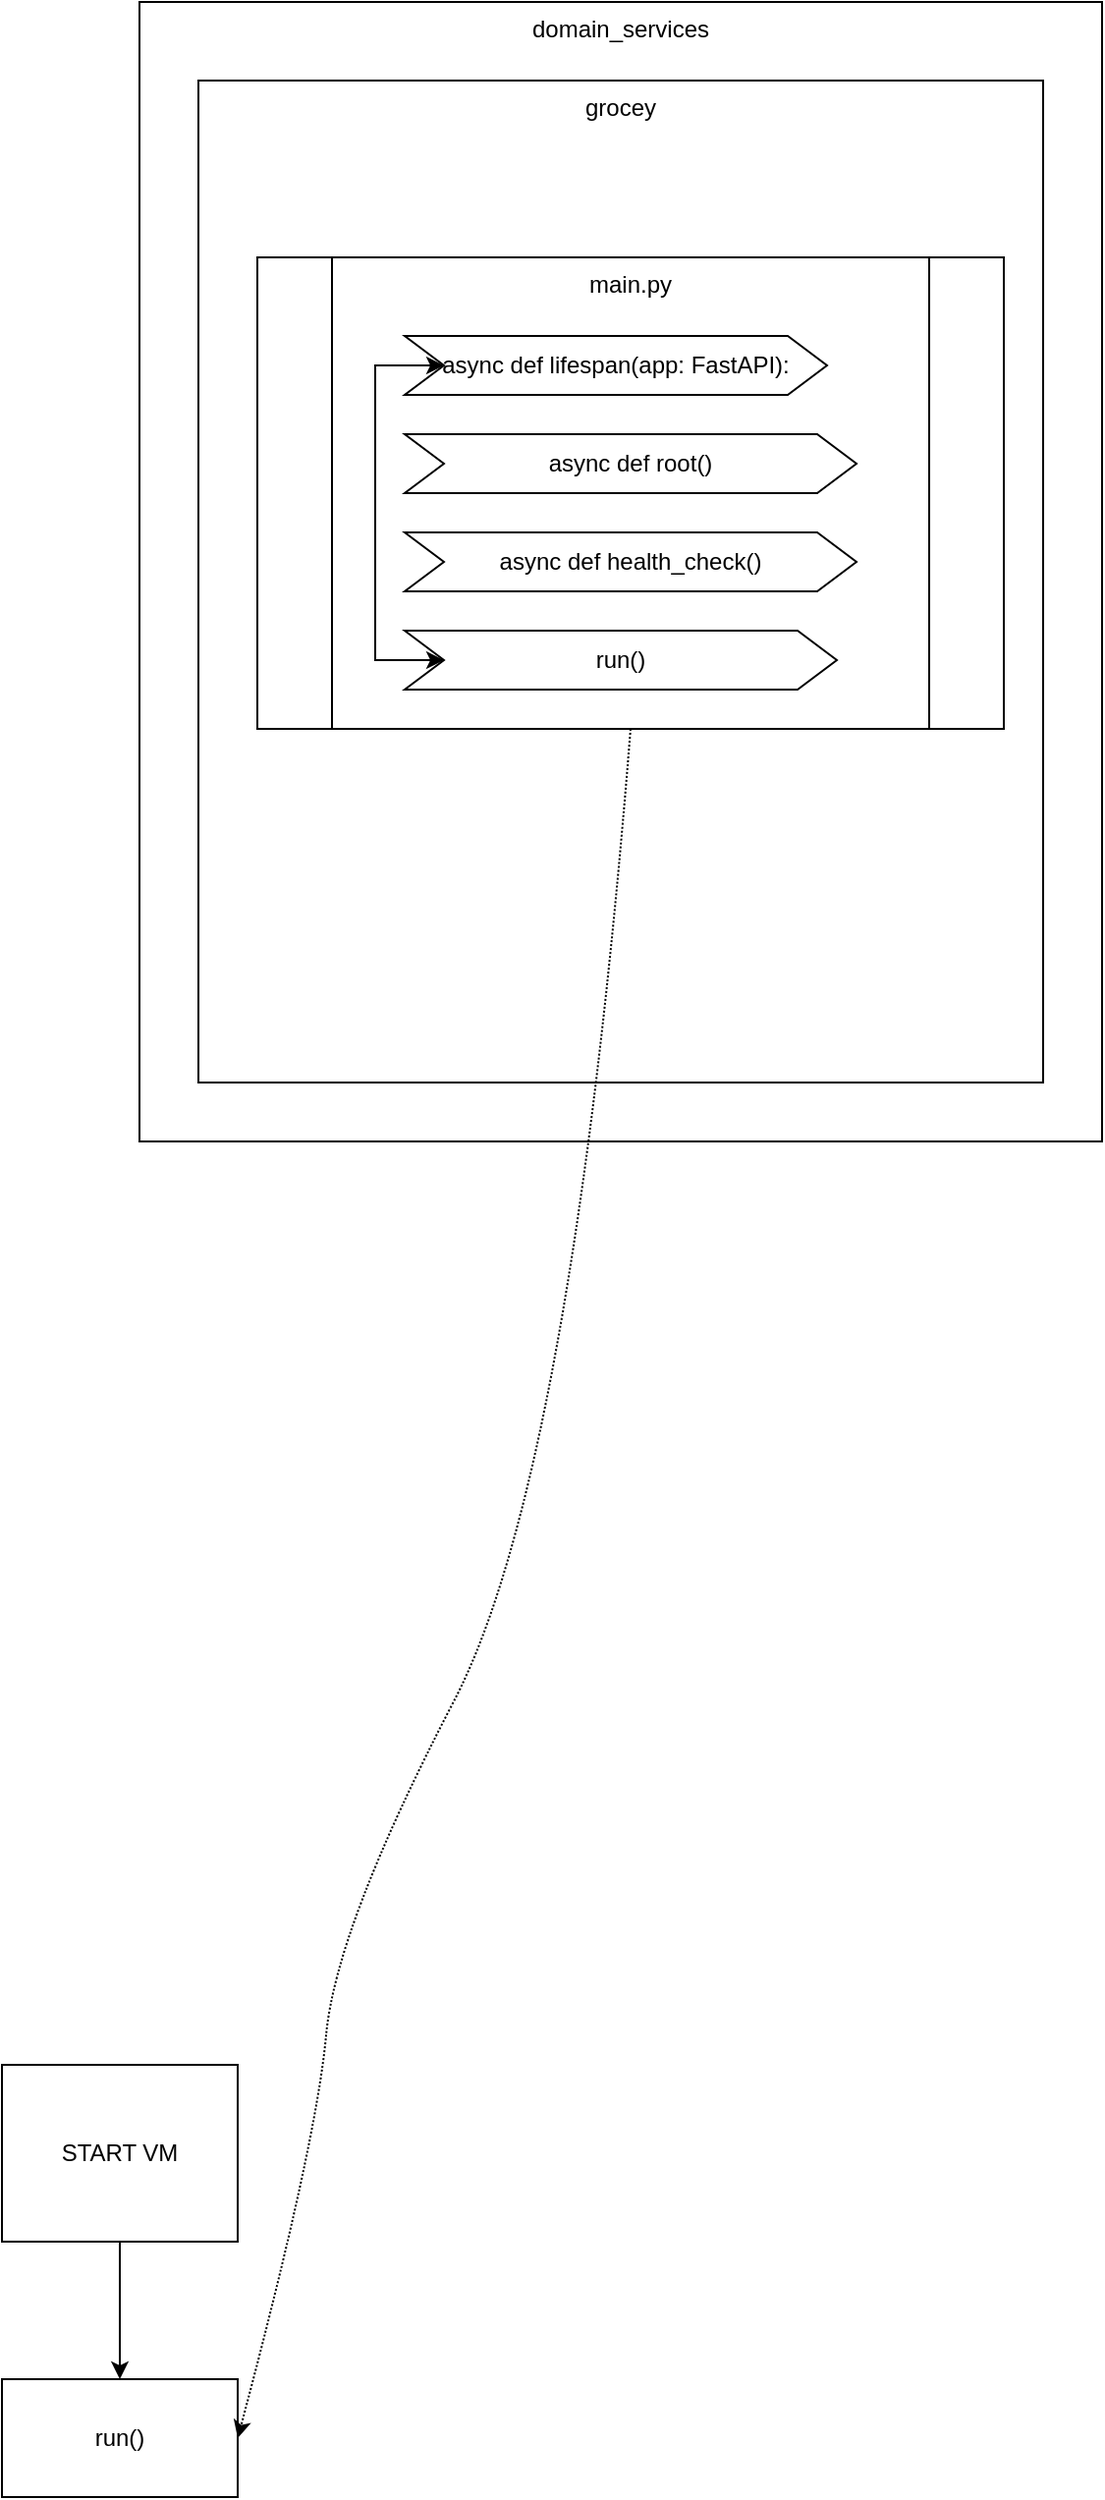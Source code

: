 <mxfile version="28.2.1">
  <diagram name="Page-1" id="I0afBMO-idtST2Y_pSwd">
    <mxGraphModel dx="940" dy="1759" grid="1" gridSize="10" guides="1" tooltips="1" connect="1" arrows="1" fold="1" page="1" pageScale="1" pageWidth="850" pageHeight="1100" math="0" shadow="0">
      <root>
        <mxCell id="0" />
        <mxCell id="1" parent="0" />
        <mxCell id="a80E-mtoE3ijMtIfiYb4-1" value="&lt;div&gt;START VM&lt;/div&gt;" style="rounded=0;whiteSpace=wrap;html=1;" parent="1" vertex="1">
          <mxGeometry x="40" width="120" height="90" as="geometry" />
        </mxCell>
        <mxCell id="a80E-mtoE3ijMtIfiYb4-2" value="run()" style="rounded=0;whiteSpace=wrap;html=1;" parent="1" vertex="1">
          <mxGeometry x="40" y="160" width="120" height="60" as="geometry" />
        </mxCell>
        <mxCell id="a80E-mtoE3ijMtIfiYb4-4" value="domain_services" style="rounded=0;whiteSpace=wrap;html=1;verticalAlign=top;" parent="1" vertex="1">
          <mxGeometry x="110" y="-1050" width="490" height="580" as="geometry" />
        </mxCell>
        <mxCell id="a80E-mtoE3ijMtIfiYb4-6" value="grocey" style="rounded=0;whiteSpace=wrap;html=1;verticalAlign=top;" parent="1" vertex="1">
          <mxGeometry x="140" y="-1010" width="430" height="510" as="geometry" />
        </mxCell>
        <mxCell id="a80E-mtoE3ijMtIfiYb4-8" value="main.py" style="shape=process;whiteSpace=wrap;html=1;backgroundOutline=1;verticalAlign=top;" parent="1" vertex="1">
          <mxGeometry x="170" y="-920" width="380" height="240" as="geometry" />
        </mxCell>
        <mxCell id="GN04v9BuYIrZinfYvERa-1" value="" style="curved=1;endArrow=classic;html=1;rounded=0;exitX=0.5;exitY=1;exitDx=0;exitDy=0;entryX=1;entryY=0.5;entryDx=0;entryDy=0;dashed=1;dashPattern=1 1;" edge="1" parent="1" source="a80E-mtoE3ijMtIfiYb4-8" target="a80E-mtoE3ijMtIfiYb4-2">
          <mxGeometry width="50" height="50" relative="1" as="geometry">
            <mxPoint x="470" y="-40" as="sourcePoint" />
            <mxPoint x="520" y="-90" as="targetPoint" />
            <Array as="points">
              <mxPoint x="330" y="-300" />
              <mxPoint x="210" y="-70" />
              <mxPoint x="200" y="40" />
            </Array>
          </mxGeometry>
        </mxCell>
        <mxCell id="GN04v9BuYIrZinfYvERa-2" value="" style="endArrow=classic;html=1;rounded=0;exitX=0.5;exitY=1;exitDx=0;exitDy=0;entryX=0.5;entryY=0;entryDx=0;entryDy=0;" edge="1" parent="1" source="a80E-mtoE3ijMtIfiYb4-1" target="a80E-mtoE3ijMtIfiYb4-2">
          <mxGeometry width="50" height="50" relative="1" as="geometry">
            <mxPoint x="610" y="-20" as="sourcePoint" />
            <mxPoint x="660" y="-70" as="targetPoint" />
          </mxGeometry>
        </mxCell>
        <mxCell id="GN04v9BuYIrZinfYvERa-8" value="async def lifespan(app: FastAPI):" style="shape=step;perimeter=stepPerimeter;whiteSpace=wrap;html=1;fixedSize=1;" vertex="1" parent="1">
          <mxGeometry x="245" y="-880" width="215" height="30" as="geometry" />
        </mxCell>
        <mxCell id="GN04v9BuYIrZinfYvERa-9" value="&lt;div align=&quot;left&quot;&gt;async def health_check()&lt;/div&gt;" style="shape=step;perimeter=stepPerimeter;whiteSpace=wrap;html=1;fixedSize=1;" vertex="1" parent="1">
          <mxGeometry x="245" y="-780" width="230" height="30" as="geometry" />
        </mxCell>
        <mxCell id="GN04v9BuYIrZinfYvERa-10" value="&lt;div align=&quot;left&quot;&gt;async def root()&lt;/div&gt;" style="shape=step;perimeter=stepPerimeter;whiteSpace=wrap;html=1;fixedSize=1;" vertex="1" parent="1">
          <mxGeometry x="245" y="-830" width="230" height="30" as="geometry" />
        </mxCell>
        <mxCell id="GN04v9BuYIrZinfYvERa-18" style="edgeStyle=orthogonalEdgeStyle;rounded=0;orthogonalLoop=1;jettySize=auto;html=1;exitX=0;exitY=0.5;exitDx=0;exitDy=0;entryX=0;entryY=0.5;entryDx=0;entryDy=0;startArrow=classic;startFill=1;flowAnimation=0;" edge="1" parent="1" source="GN04v9BuYIrZinfYvERa-11" target="GN04v9BuYIrZinfYvERa-8">
          <mxGeometry relative="1" as="geometry">
            <Array as="points">
              <mxPoint x="230" y="-715" />
              <mxPoint x="230" y="-865" />
            </Array>
          </mxGeometry>
        </mxCell>
        <mxCell id="GN04v9BuYIrZinfYvERa-11" value="run()" style="shape=step;perimeter=stepPerimeter;whiteSpace=wrap;html=1;fixedSize=1;" vertex="1" parent="1">
          <mxGeometry x="245" y="-730" width="220" height="30" as="geometry" />
        </mxCell>
      </root>
    </mxGraphModel>
  </diagram>
</mxfile>

